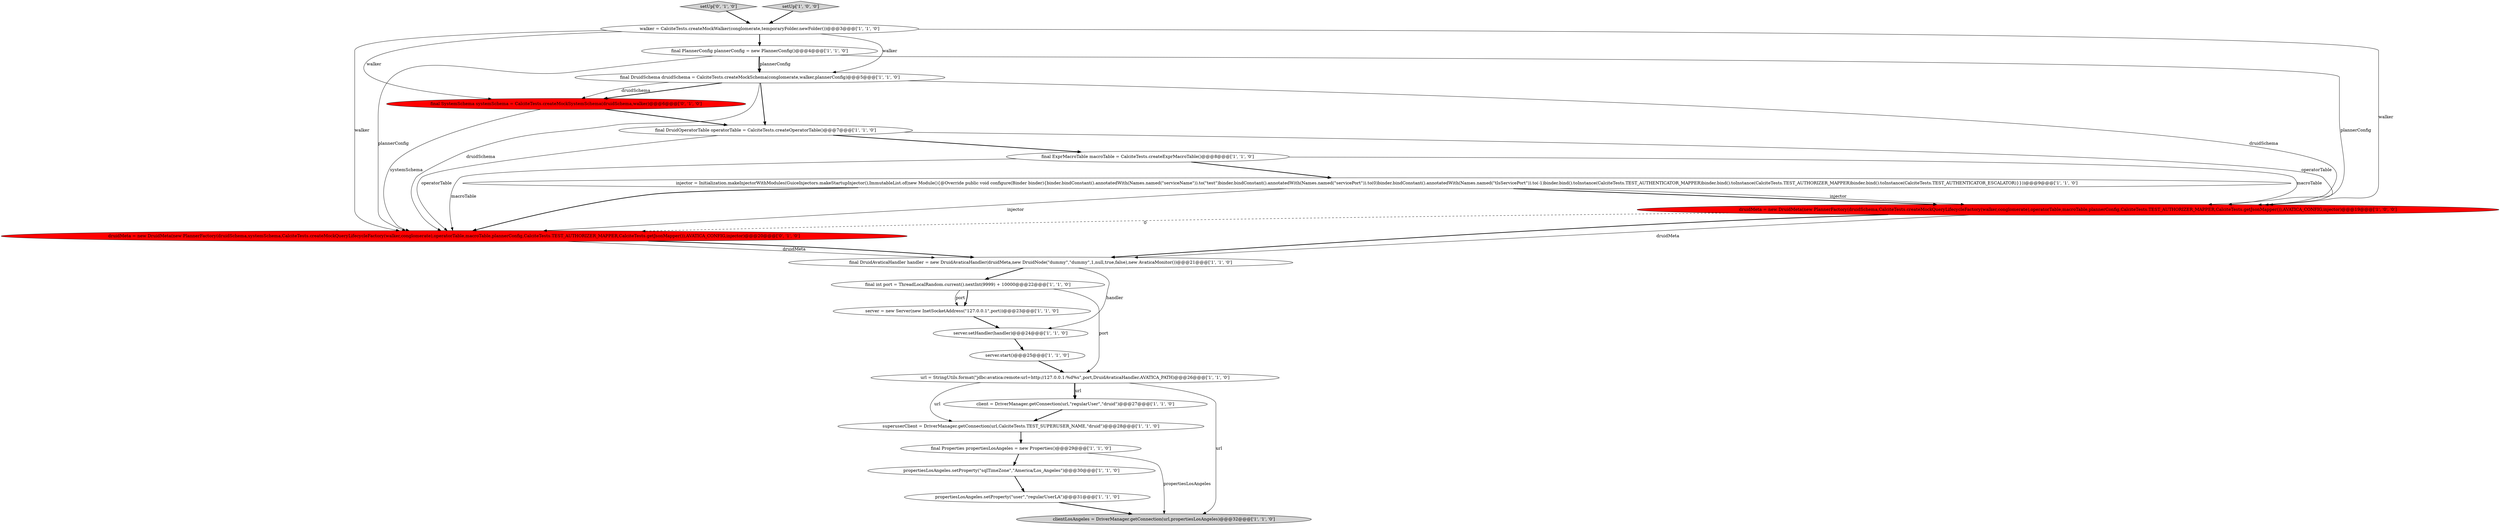 digraph {
9 [style = filled, label = "propertiesLosAngeles.setProperty(\"user\",\"regularUserLA\")@@@31@@@['1', '1', '0']", fillcolor = white, shape = ellipse image = "AAA0AAABBB1BBB"];
18 [style = filled, label = "final DruidAvaticaHandler handler = new DruidAvaticaHandler(druidMeta,new DruidNode(\"dummy\",\"dummy\",1,null,true,false),new AvaticaMonitor())@@@21@@@['1', '1', '0']", fillcolor = white, shape = ellipse image = "AAA0AAABBB1BBB"];
10 [style = filled, label = "druidMeta = new DruidMeta(new PlannerFactory(druidSchema,CalciteTests.createMockQueryLifecycleFactory(walker,conglomerate),operatorTable,macroTable,plannerConfig,CalciteTests.TEST_AUTHORIZER_MAPPER,CalciteTests.getJsonMapper()),AVATICA_CONFIG,injector)@@@19@@@['1', '0', '0']", fillcolor = red, shape = ellipse image = "AAA1AAABBB1BBB"];
21 [style = filled, label = "setUp['0', '1', '0']", fillcolor = lightgray, shape = diamond image = "AAA0AAABBB2BBB"];
22 [style = filled, label = "final SystemSchema systemSchema = CalciteTests.createMockSystemSchema(druidSchema,walker)@@@6@@@['0', '1', '0']", fillcolor = red, shape = ellipse image = "AAA1AAABBB2BBB"];
20 [style = filled, label = "druidMeta = new DruidMeta(new PlannerFactory(druidSchema,systemSchema,CalciteTests.createMockQueryLifecycleFactory(walker,conglomerate),operatorTable,macroTable,plannerConfig,CalciteTests.TEST_AUTHORIZER_MAPPER,CalciteTests.getJsonMapper()),AVATICA_CONFIG,injector)@@@20@@@['0', '1', '0']", fillcolor = red, shape = ellipse image = "AAA1AAABBB2BBB"];
1 [style = filled, label = "server.setHandler(handler)@@@24@@@['1', '1', '0']", fillcolor = white, shape = ellipse image = "AAA0AAABBB1BBB"];
14 [style = filled, label = "superuserClient = DriverManager.getConnection(url,CalciteTests.TEST_SUPERUSER_NAME,\"druid\")@@@28@@@['1', '1', '0']", fillcolor = white, shape = ellipse image = "AAA0AAABBB1BBB"];
17 [style = filled, label = "final PlannerConfig plannerConfig = new PlannerConfig()@@@4@@@['1', '1', '0']", fillcolor = white, shape = ellipse image = "AAA0AAABBB1BBB"];
6 [style = filled, label = "url = StringUtils.format(\"jdbc:avatica:remote:url=http://127.0.0.1:%d%s\",port,DruidAvaticaHandler.AVATICA_PATH)@@@26@@@['1', '1', '0']", fillcolor = white, shape = ellipse image = "AAA0AAABBB1BBB"];
3 [style = filled, label = "walker = CalciteTests.createMockWalker(conglomerate,temporaryFolder.newFolder())@@@3@@@['1', '1', '0']", fillcolor = white, shape = ellipse image = "AAA0AAABBB1BBB"];
0 [style = filled, label = "final DruidSchema druidSchema = CalciteTests.createMockSchema(conglomerate,walker,plannerConfig)@@@5@@@['1', '1', '0']", fillcolor = white, shape = ellipse image = "AAA0AAABBB1BBB"];
2 [style = filled, label = "clientLosAngeles = DriverManager.getConnection(url,propertiesLosAngeles)@@@32@@@['1', '1', '0']", fillcolor = lightgray, shape = ellipse image = "AAA0AAABBB1BBB"];
16 [style = filled, label = "propertiesLosAngeles.setProperty(\"sqlTimeZone\",\"America/Los_Angeles\")@@@30@@@['1', '1', '0']", fillcolor = white, shape = ellipse image = "AAA0AAABBB1BBB"];
13 [style = filled, label = "client = DriverManager.getConnection(url,\"regularUser\",\"druid\")@@@27@@@['1', '1', '0']", fillcolor = white, shape = ellipse image = "AAA0AAABBB1BBB"];
5 [style = filled, label = "final DruidOperatorTable operatorTable = CalciteTests.createOperatorTable()@@@7@@@['1', '1', '0']", fillcolor = white, shape = ellipse image = "AAA0AAABBB1BBB"];
11 [style = filled, label = "injector = Initialization.makeInjectorWithModules(GuiceInjectors.makeStartupInjector(),ImmutableList.of(new Module(){@Override public void configure(Binder binder){binder.bindConstant().annotatedWith(Names.named(\"serviceName\")).to(\"test\")binder.bindConstant().annotatedWith(Names.named(\"servicePort\")).to(0)binder.bindConstant().annotatedWith(Names.named(\"tlsServicePort\")).to(-1)binder.bind().toInstance(CalciteTests.TEST_AUTHENTICATOR_MAPPER)binder.bind().toInstance(CalciteTests.TEST_AUTHORIZER_MAPPER)binder.bind().toInstance(CalciteTests.TEST_AUTHENTICATOR_ESCALATOR)}}))@@@9@@@['1', '1', '0']", fillcolor = white, shape = ellipse image = "AAA0AAABBB1BBB"];
4 [style = filled, label = "final ExprMacroTable macroTable = CalciteTests.createExprMacroTable()@@@8@@@['1', '1', '0']", fillcolor = white, shape = ellipse image = "AAA0AAABBB1BBB"];
12 [style = filled, label = "final Properties propertiesLosAngeles = new Properties()@@@29@@@['1', '1', '0']", fillcolor = white, shape = ellipse image = "AAA0AAABBB1BBB"];
15 [style = filled, label = "server.start()@@@25@@@['1', '1', '0']", fillcolor = white, shape = ellipse image = "AAA0AAABBB1BBB"];
8 [style = filled, label = "server = new Server(new InetSocketAddress(\"127.0.0.1\",port))@@@23@@@['1', '1', '0']", fillcolor = white, shape = ellipse image = "AAA0AAABBB1BBB"];
19 [style = filled, label = "setUp['1', '0', '0']", fillcolor = lightgray, shape = diamond image = "AAA0AAABBB1BBB"];
7 [style = filled, label = "final int port = ThreadLocalRandom.current().nextInt(9999) + 10000@@@22@@@['1', '1', '0']", fillcolor = white, shape = ellipse image = "AAA0AAABBB1BBB"];
10->18 [style = bold, label=""];
11->20 [style = bold, label=""];
3->20 [style = solid, label="walker"];
3->22 [style = solid, label="walker"];
9->2 [style = bold, label=""];
1->15 [style = bold, label=""];
17->20 [style = solid, label="plannerConfig"];
6->14 [style = solid, label="url"];
5->10 [style = solid, label="operatorTable"];
15->6 [style = bold, label=""];
12->16 [style = bold, label=""];
12->2 [style = solid, label="propertiesLosAngeles"];
22->20 [style = solid, label="systemSchema"];
0->20 [style = solid, label="druidSchema"];
21->3 [style = bold, label=""];
7->8 [style = bold, label=""];
20->18 [style = solid, label="druidMeta"];
22->5 [style = bold, label=""];
18->1 [style = solid, label="handler"];
4->20 [style = solid, label="macroTable"];
20->18 [style = bold, label=""];
8->1 [style = bold, label=""];
11->20 [style = solid, label="injector"];
7->8 [style = solid, label="port"];
17->0 [style = bold, label=""];
10->18 [style = solid, label="druidMeta"];
11->10 [style = bold, label=""];
6->13 [style = solid, label="url"];
0->22 [style = bold, label=""];
6->13 [style = bold, label=""];
14->12 [style = bold, label=""];
5->4 [style = bold, label=""];
17->10 [style = solid, label="plannerConfig"];
17->0 [style = solid, label="plannerConfig"];
7->6 [style = solid, label="port"];
6->2 [style = solid, label="url"];
3->17 [style = bold, label=""];
3->0 [style = solid, label="walker"];
4->10 [style = solid, label="macroTable"];
0->22 [style = solid, label="druidSchema"];
10->20 [style = dashed, label="0"];
3->10 [style = solid, label="walker"];
0->10 [style = solid, label="druidSchema"];
18->7 [style = bold, label=""];
4->11 [style = bold, label=""];
5->20 [style = solid, label="operatorTable"];
13->14 [style = bold, label=""];
19->3 [style = bold, label=""];
11->10 [style = solid, label="injector"];
16->9 [style = bold, label=""];
0->5 [style = bold, label=""];
}
